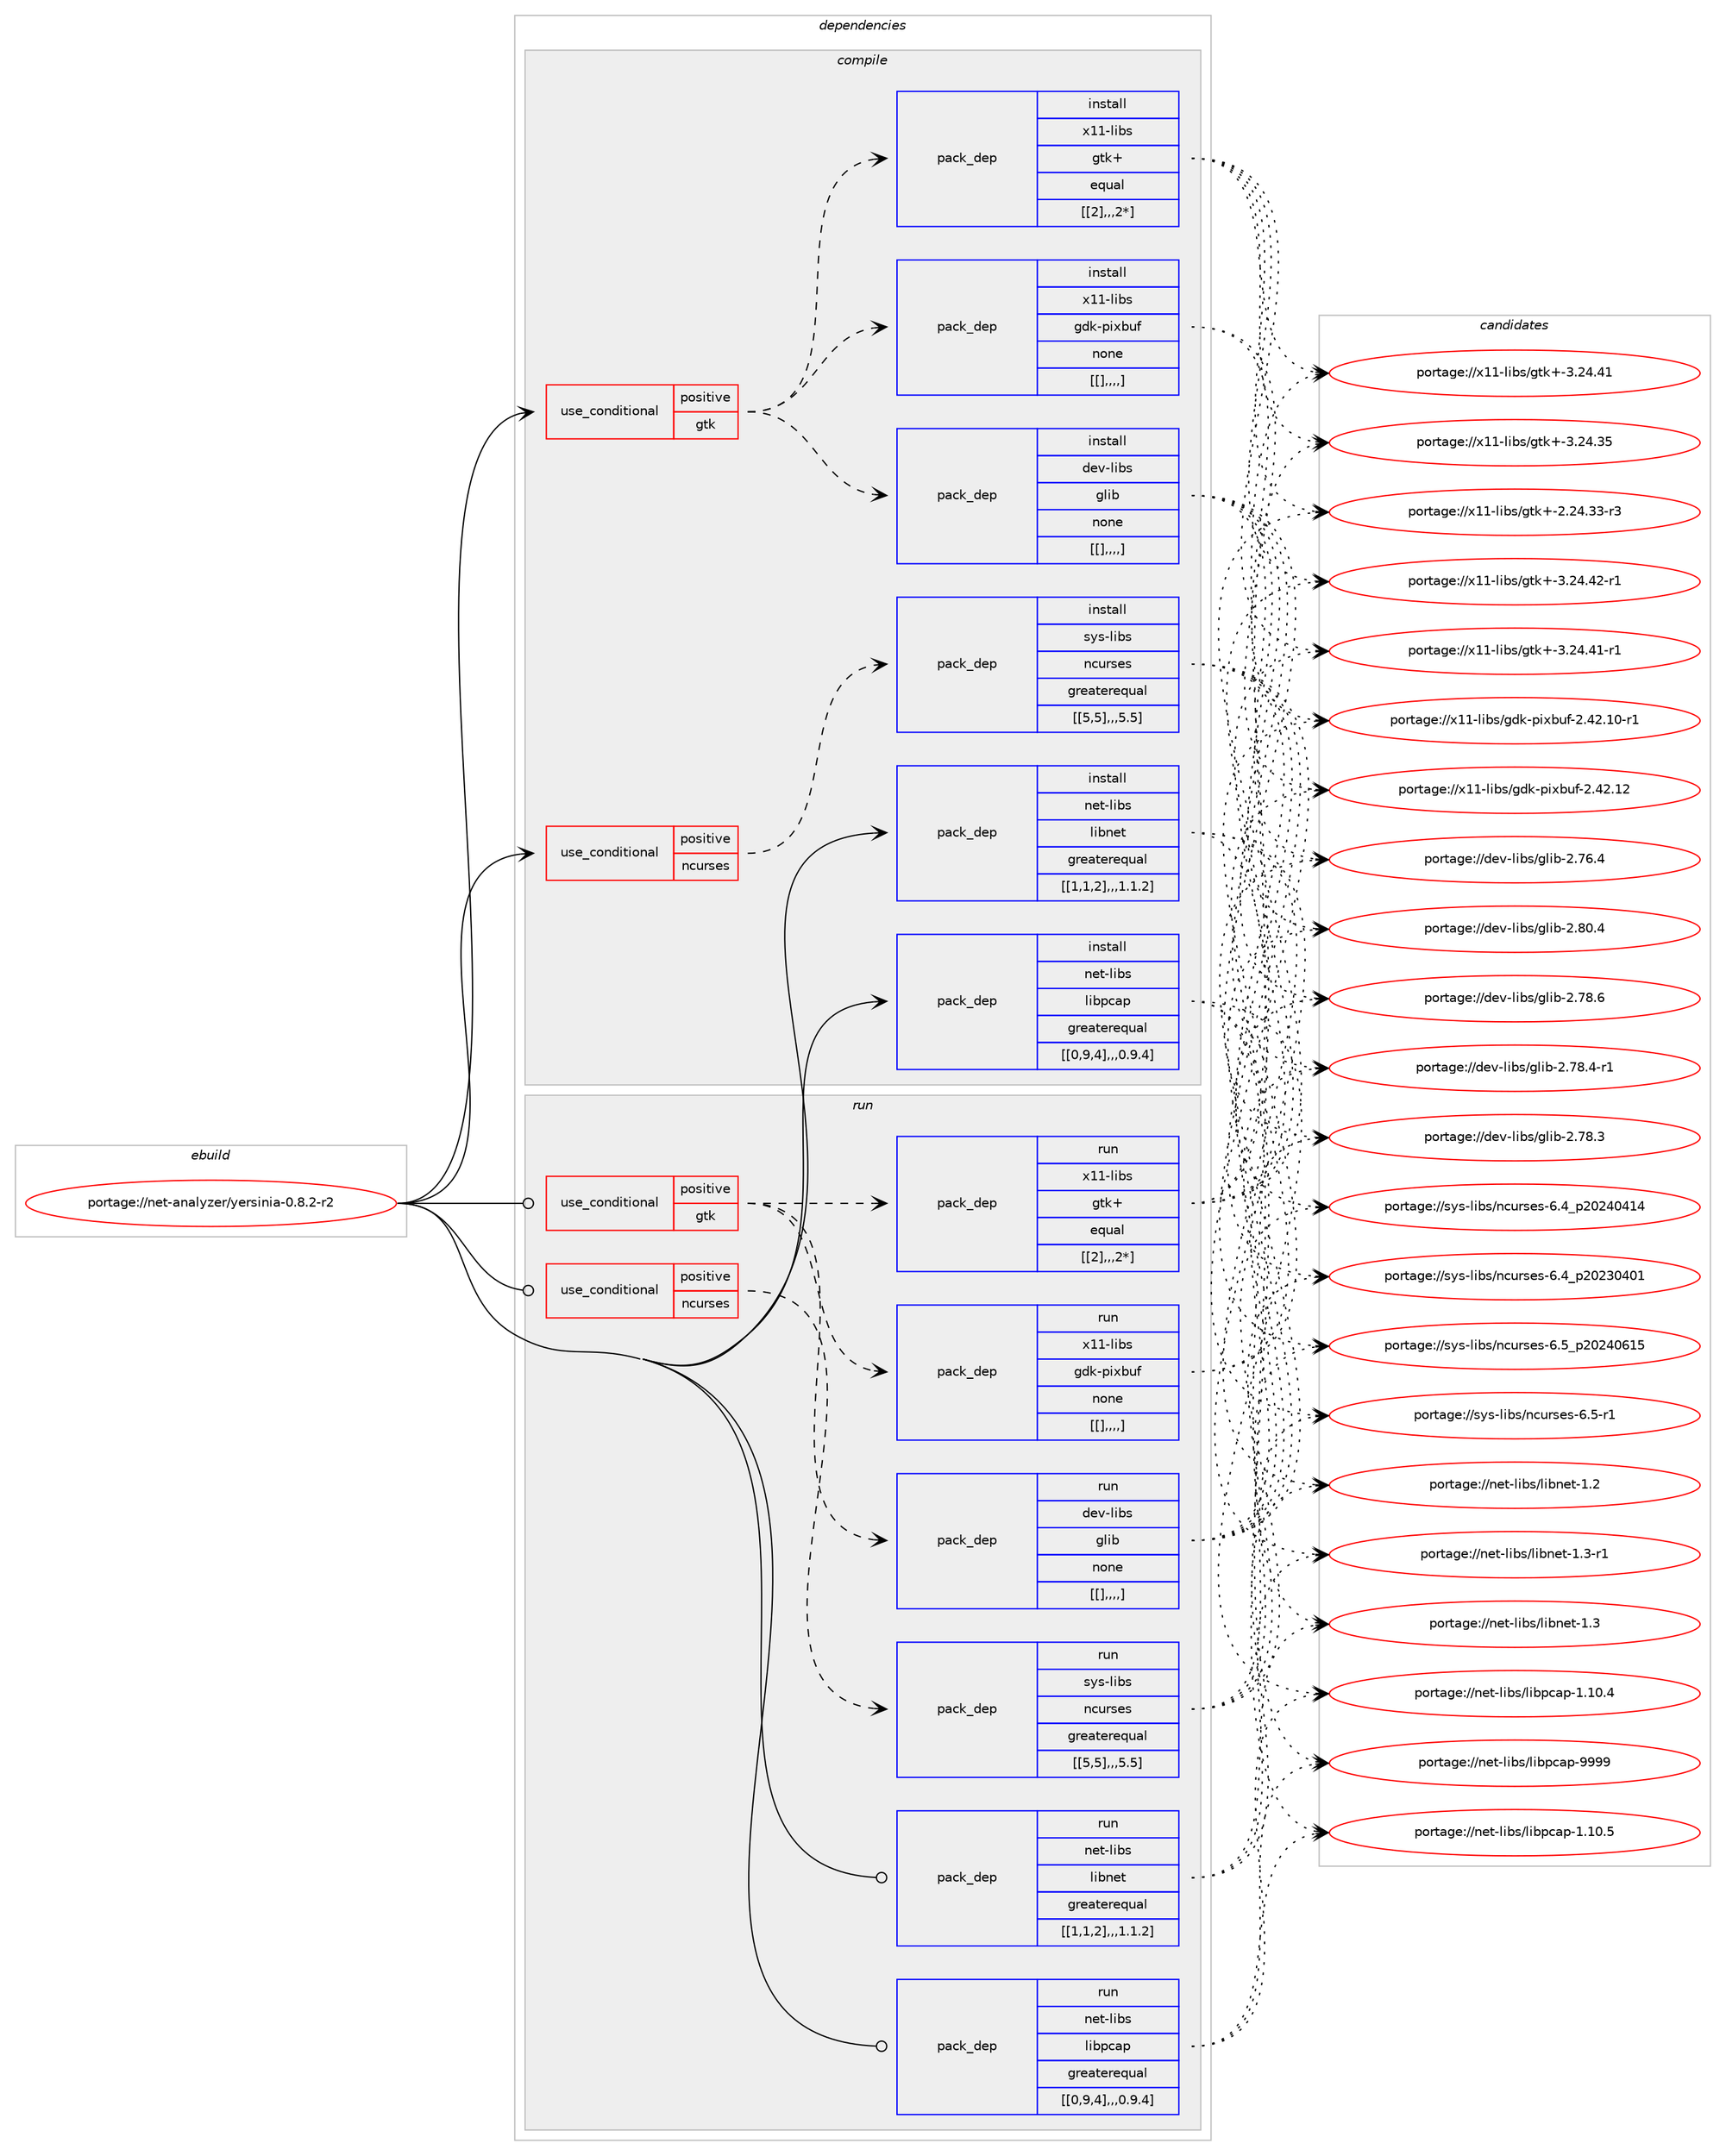digraph prolog {

# *************
# Graph options
# *************

newrank=true;
concentrate=true;
compound=true;
graph [rankdir=LR,fontname=Helvetica,fontsize=10,ranksep=1.5];#, ranksep=2.5, nodesep=0.2];
edge  [arrowhead=vee];
node  [fontname=Helvetica,fontsize=10];

# **********
# The ebuild
# **********

subgraph cluster_leftcol {
color=gray;
label=<<i>ebuild</i>>;
id [label="portage://net-analyzer/yersinia-0.8.2-r2", color=red, width=4, href="../net-analyzer/yersinia-0.8.2-r2.svg"];
}

# ****************
# The dependencies
# ****************

subgraph cluster_midcol {
color=gray;
label=<<i>dependencies</i>>;
subgraph cluster_compile {
fillcolor="#eeeeee";
style=filled;
label=<<i>compile</i>>;
subgraph cond93370 {
dependency361952 [label=<<TABLE BORDER="0" CELLBORDER="1" CELLSPACING="0" CELLPADDING="4"><TR><TD ROWSPAN="3" CELLPADDING="10">use_conditional</TD></TR><TR><TD>positive</TD></TR><TR><TD>gtk</TD></TR></TABLE>>, shape=none, color=red];
subgraph pack265827 {
dependency361953 [label=<<TABLE BORDER="0" CELLBORDER="1" CELLSPACING="0" CELLPADDING="4" WIDTH="220"><TR><TD ROWSPAN="6" CELLPADDING="30">pack_dep</TD></TR><TR><TD WIDTH="110">install</TD></TR><TR><TD>dev-libs</TD></TR><TR><TD>glib</TD></TR><TR><TD>none</TD></TR><TR><TD>[[],,,,]</TD></TR></TABLE>>, shape=none, color=blue];
}
dependency361952:e -> dependency361953:w [weight=20,style="dashed",arrowhead="vee"];
subgraph pack265828 {
dependency361954 [label=<<TABLE BORDER="0" CELLBORDER="1" CELLSPACING="0" CELLPADDING="4" WIDTH="220"><TR><TD ROWSPAN="6" CELLPADDING="30">pack_dep</TD></TR><TR><TD WIDTH="110">install</TD></TR><TR><TD>x11-libs</TD></TR><TR><TD>gdk-pixbuf</TD></TR><TR><TD>none</TD></TR><TR><TD>[[],,,,]</TD></TR></TABLE>>, shape=none, color=blue];
}
dependency361952:e -> dependency361954:w [weight=20,style="dashed",arrowhead="vee"];
subgraph pack265829 {
dependency361955 [label=<<TABLE BORDER="0" CELLBORDER="1" CELLSPACING="0" CELLPADDING="4" WIDTH="220"><TR><TD ROWSPAN="6" CELLPADDING="30">pack_dep</TD></TR><TR><TD WIDTH="110">install</TD></TR><TR><TD>x11-libs</TD></TR><TR><TD>gtk+</TD></TR><TR><TD>equal</TD></TR><TR><TD>[[2],,,2*]</TD></TR></TABLE>>, shape=none, color=blue];
}
dependency361952:e -> dependency361955:w [weight=20,style="dashed",arrowhead="vee"];
}
id:e -> dependency361952:w [weight=20,style="solid",arrowhead="vee"];
subgraph cond93371 {
dependency361956 [label=<<TABLE BORDER="0" CELLBORDER="1" CELLSPACING="0" CELLPADDING="4"><TR><TD ROWSPAN="3" CELLPADDING="10">use_conditional</TD></TR><TR><TD>positive</TD></TR><TR><TD>ncurses</TD></TR></TABLE>>, shape=none, color=red];
subgraph pack265830 {
dependency361957 [label=<<TABLE BORDER="0" CELLBORDER="1" CELLSPACING="0" CELLPADDING="4" WIDTH="220"><TR><TD ROWSPAN="6" CELLPADDING="30">pack_dep</TD></TR><TR><TD WIDTH="110">install</TD></TR><TR><TD>sys-libs</TD></TR><TR><TD>ncurses</TD></TR><TR><TD>greaterequal</TD></TR><TR><TD>[[5,5],,,5.5]</TD></TR></TABLE>>, shape=none, color=blue];
}
dependency361956:e -> dependency361957:w [weight=20,style="dashed",arrowhead="vee"];
}
id:e -> dependency361956:w [weight=20,style="solid",arrowhead="vee"];
subgraph pack265831 {
dependency361958 [label=<<TABLE BORDER="0" CELLBORDER="1" CELLSPACING="0" CELLPADDING="4" WIDTH="220"><TR><TD ROWSPAN="6" CELLPADDING="30">pack_dep</TD></TR><TR><TD WIDTH="110">install</TD></TR><TR><TD>net-libs</TD></TR><TR><TD>libnet</TD></TR><TR><TD>greaterequal</TD></TR><TR><TD>[[1,1,2],,,1.1.2]</TD></TR></TABLE>>, shape=none, color=blue];
}
id:e -> dependency361958:w [weight=20,style="solid",arrowhead="vee"];
subgraph pack265832 {
dependency361959 [label=<<TABLE BORDER="0" CELLBORDER="1" CELLSPACING="0" CELLPADDING="4" WIDTH="220"><TR><TD ROWSPAN="6" CELLPADDING="30">pack_dep</TD></TR><TR><TD WIDTH="110">install</TD></TR><TR><TD>net-libs</TD></TR><TR><TD>libpcap</TD></TR><TR><TD>greaterequal</TD></TR><TR><TD>[[0,9,4],,,0.9.4]</TD></TR></TABLE>>, shape=none, color=blue];
}
id:e -> dependency361959:w [weight=20,style="solid",arrowhead="vee"];
}
subgraph cluster_compileandrun {
fillcolor="#eeeeee";
style=filled;
label=<<i>compile and run</i>>;
}
subgraph cluster_run {
fillcolor="#eeeeee";
style=filled;
label=<<i>run</i>>;
subgraph cond93372 {
dependency361960 [label=<<TABLE BORDER="0" CELLBORDER="1" CELLSPACING="0" CELLPADDING="4"><TR><TD ROWSPAN="3" CELLPADDING="10">use_conditional</TD></TR><TR><TD>positive</TD></TR><TR><TD>gtk</TD></TR></TABLE>>, shape=none, color=red];
subgraph pack265833 {
dependency361961 [label=<<TABLE BORDER="0" CELLBORDER="1" CELLSPACING="0" CELLPADDING="4" WIDTH="220"><TR><TD ROWSPAN="6" CELLPADDING="30">pack_dep</TD></TR><TR><TD WIDTH="110">run</TD></TR><TR><TD>dev-libs</TD></TR><TR><TD>glib</TD></TR><TR><TD>none</TD></TR><TR><TD>[[],,,,]</TD></TR></TABLE>>, shape=none, color=blue];
}
dependency361960:e -> dependency361961:w [weight=20,style="dashed",arrowhead="vee"];
subgraph pack265834 {
dependency361962 [label=<<TABLE BORDER="0" CELLBORDER="1" CELLSPACING="0" CELLPADDING="4" WIDTH="220"><TR><TD ROWSPAN="6" CELLPADDING="30">pack_dep</TD></TR><TR><TD WIDTH="110">run</TD></TR><TR><TD>x11-libs</TD></TR><TR><TD>gdk-pixbuf</TD></TR><TR><TD>none</TD></TR><TR><TD>[[],,,,]</TD></TR></TABLE>>, shape=none, color=blue];
}
dependency361960:e -> dependency361962:w [weight=20,style="dashed",arrowhead="vee"];
subgraph pack265835 {
dependency361963 [label=<<TABLE BORDER="0" CELLBORDER="1" CELLSPACING="0" CELLPADDING="4" WIDTH="220"><TR><TD ROWSPAN="6" CELLPADDING="30">pack_dep</TD></TR><TR><TD WIDTH="110">run</TD></TR><TR><TD>x11-libs</TD></TR><TR><TD>gtk+</TD></TR><TR><TD>equal</TD></TR><TR><TD>[[2],,,2*]</TD></TR></TABLE>>, shape=none, color=blue];
}
dependency361960:e -> dependency361963:w [weight=20,style="dashed",arrowhead="vee"];
}
id:e -> dependency361960:w [weight=20,style="solid",arrowhead="odot"];
subgraph cond93373 {
dependency361964 [label=<<TABLE BORDER="0" CELLBORDER="1" CELLSPACING="0" CELLPADDING="4"><TR><TD ROWSPAN="3" CELLPADDING="10">use_conditional</TD></TR><TR><TD>positive</TD></TR><TR><TD>ncurses</TD></TR></TABLE>>, shape=none, color=red];
subgraph pack265836 {
dependency361965 [label=<<TABLE BORDER="0" CELLBORDER="1" CELLSPACING="0" CELLPADDING="4" WIDTH="220"><TR><TD ROWSPAN="6" CELLPADDING="30">pack_dep</TD></TR><TR><TD WIDTH="110">run</TD></TR><TR><TD>sys-libs</TD></TR><TR><TD>ncurses</TD></TR><TR><TD>greaterequal</TD></TR><TR><TD>[[5,5],,,5.5]</TD></TR></TABLE>>, shape=none, color=blue];
}
dependency361964:e -> dependency361965:w [weight=20,style="dashed",arrowhead="vee"];
}
id:e -> dependency361964:w [weight=20,style="solid",arrowhead="odot"];
subgraph pack265837 {
dependency361966 [label=<<TABLE BORDER="0" CELLBORDER="1" CELLSPACING="0" CELLPADDING="4" WIDTH="220"><TR><TD ROWSPAN="6" CELLPADDING="30">pack_dep</TD></TR><TR><TD WIDTH="110">run</TD></TR><TR><TD>net-libs</TD></TR><TR><TD>libnet</TD></TR><TR><TD>greaterequal</TD></TR><TR><TD>[[1,1,2],,,1.1.2]</TD></TR></TABLE>>, shape=none, color=blue];
}
id:e -> dependency361966:w [weight=20,style="solid",arrowhead="odot"];
subgraph pack265838 {
dependency361967 [label=<<TABLE BORDER="0" CELLBORDER="1" CELLSPACING="0" CELLPADDING="4" WIDTH="220"><TR><TD ROWSPAN="6" CELLPADDING="30">pack_dep</TD></TR><TR><TD WIDTH="110">run</TD></TR><TR><TD>net-libs</TD></TR><TR><TD>libpcap</TD></TR><TR><TD>greaterequal</TD></TR><TR><TD>[[0,9,4],,,0.9.4]</TD></TR></TABLE>>, shape=none, color=blue];
}
id:e -> dependency361967:w [weight=20,style="solid",arrowhead="odot"];
}
}

# **************
# The candidates
# **************

subgraph cluster_choices {
rank=same;
color=gray;
label=<<i>candidates</i>>;

subgraph choice265827 {
color=black;
nodesep=1;
choice1001011184510810598115471031081059845504656484652 [label="portage://dev-libs/glib-2.80.4", color=red, width=4,href="../dev-libs/glib-2.80.4.svg"];
choice1001011184510810598115471031081059845504655564654 [label="portage://dev-libs/glib-2.78.6", color=red, width=4,href="../dev-libs/glib-2.78.6.svg"];
choice10010111845108105981154710310810598455046555646524511449 [label="portage://dev-libs/glib-2.78.4-r1", color=red, width=4,href="../dev-libs/glib-2.78.4-r1.svg"];
choice1001011184510810598115471031081059845504655564651 [label="portage://dev-libs/glib-2.78.3", color=red, width=4,href="../dev-libs/glib-2.78.3.svg"];
choice1001011184510810598115471031081059845504655544652 [label="portage://dev-libs/glib-2.76.4", color=red, width=4,href="../dev-libs/glib-2.76.4.svg"];
dependency361953:e -> choice1001011184510810598115471031081059845504656484652:w [style=dotted,weight="100"];
dependency361953:e -> choice1001011184510810598115471031081059845504655564654:w [style=dotted,weight="100"];
dependency361953:e -> choice10010111845108105981154710310810598455046555646524511449:w [style=dotted,weight="100"];
dependency361953:e -> choice1001011184510810598115471031081059845504655564651:w [style=dotted,weight="100"];
dependency361953:e -> choice1001011184510810598115471031081059845504655544652:w [style=dotted,weight="100"];
}
subgraph choice265828 {
color=black;
nodesep=1;
choice120494945108105981154710310010745112105120981171024550465250464950 [label="portage://x11-libs/gdk-pixbuf-2.42.12", color=red, width=4,href="../x11-libs/gdk-pixbuf-2.42.12.svg"];
choice1204949451081059811547103100107451121051209811710245504652504649484511449 [label="portage://x11-libs/gdk-pixbuf-2.42.10-r1", color=red, width=4,href="../x11-libs/gdk-pixbuf-2.42.10-r1.svg"];
dependency361954:e -> choice120494945108105981154710310010745112105120981171024550465250464950:w [style=dotted,weight="100"];
dependency361954:e -> choice1204949451081059811547103100107451121051209811710245504652504649484511449:w [style=dotted,weight="100"];
}
subgraph choice265829 {
color=black;
nodesep=1;
choice12049494510810598115471031161074345514650524652504511449 [label="portage://x11-libs/gtk+-3.24.42-r1", color=red, width=4,href="../x11-libs/gtk+-3.24.42-r1.svg"];
choice12049494510810598115471031161074345514650524652494511449 [label="portage://x11-libs/gtk+-3.24.41-r1", color=red, width=4,href="../x11-libs/gtk+-3.24.41-r1.svg"];
choice1204949451081059811547103116107434551465052465249 [label="portage://x11-libs/gtk+-3.24.41", color=red, width=4,href="../x11-libs/gtk+-3.24.41.svg"];
choice1204949451081059811547103116107434551465052465153 [label="portage://x11-libs/gtk+-3.24.35", color=red, width=4,href="../x11-libs/gtk+-3.24.35.svg"];
choice12049494510810598115471031161074345504650524651514511451 [label="portage://x11-libs/gtk+-2.24.33-r3", color=red, width=4,href="../x11-libs/gtk+-2.24.33-r3.svg"];
dependency361955:e -> choice12049494510810598115471031161074345514650524652504511449:w [style=dotted,weight="100"];
dependency361955:e -> choice12049494510810598115471031161074345514650524652494511449:w [style=dotted,weight="100"];
dependency361955:e -> choice1204949451081059811547103116107434551465052465249:w [style=dotted,weight="100"];
dependency361955:e -> choice1204949451081059811547103116107434551465052465153:w [style=dotted,weight="100"];
dependency361955:e -> choice12049494510810598115471031161074345504650524651514511451:w [style=dotted,weight="100"];
}
subgraph choice265830 {
color=black;
nodesep=1;
choice1151211154510810598115471109911711411510111545544653951125048505248544953 [label="portage://sys-libs/ncurses-6.5_p20240615", color=red, width=4,href="../sys-libs/ncurses-6.5_p20240615.svg"];
choice11512111545108105981154711099117114115101115455446534511449 [label="portage://sys-libs/ncurses-6.5-r1", color=red, width=4,href="../sys-libs/ncurses-6.5-r1.svg"];
choice1151211154510810598115471109911711411510111545544652951125048505248524952 [label="portage://sys-libs/ncurses-6.4_p20240414", color=red, width=4,href="../sys-libs/ncurses-6.4_p20240414.svg"];
choice1151211154510810598115471109911711411510111545544652951125048505148524849 [label="portage://sys-libs/ncurses-6.4_p20230401", color=red, width=4,href="../sys-libs/ncurses-6.4_p20230401.svg"];
dependency361957:e -> choice1151211154510810598115471109911711411510111545544653951125048505248544953:w [style=dotted,weight="100"];
dependency361957:e -> choice11512111545108105981154711099117114115101115455446534511449:w [style=dotted,weight="100"];
dependency361957:e -> choice1151211154510810598115471109911711411510111545544652951125048505248524952:w [style=dotted,weight="100"];
dependency361957:e -> choice1151211154510810598115471109911711411510111545544652951125048505148524849:w [style=dotted,weight="100"];
}
subgraph choice265831 {
color=black;
nodesep=1;
choice11010111645108105981154710810598110101116454946514511449 [label="portage://net-libs/libnet-1.3-r1", color=red, width=4,href="../net-libs/libnet-1.3-r1.svg"];
choice1101011164510810598115471081059811010111645494651 [label="portage://net-libs/libnet-1.3", color=red, width=4,href="../net-libs/libnet-1.3.svg"];
choice1101011164510810598115471081059811010111645494650 [label="portage://net-libs/libnet-1.2", color=red, width=4,href="../net-libs/libnet-1.2.svg"];
dependency361958:e -> choice11010111645108105981154710810598110101116454946514511449:w [style=dotted,weight="100"];
dependency361958:e -> choice1101011164510810598115471081059811010111645494651:w [style=dotted,weight="100"];
dependency361958:e -> choice1101011164510810598115471081059811010111645494650:w [style=dotted,weight="100"];
}
subgraph choice265832 {
color=black;
nodesep=1;
choice1101011164510810598115471081059811299971124557575757 [label="portage://net-libs/libpcap-9999", color=red, width=4,href="../net-libs/libpcap-9999.svg"];
choice11010111645108105981154710810598112999711245494649484653 [label="portage://net-libs/libpcap-1.10.5", color=red, width=4,href="../net-libs/libpcap-1.10.5.svg"];
choice11010111645108105981154710810598112999711245494649484652 [label="portage://net-libs/libpcap-1.10.4", color=red, width=4,href="../net-libs/libpcap-1.10.4.svg"];
dependency361959:e -> choice1101011164510810598115471081059811299971124557575757:w [style=dotted,weight="100"];
dependency361959:e -> choice11010111645108105981154710810598112999711245494649484653:w [style=dotted,weight="100"];
dependency361959:e -> choice11010111645108105981154710810598112999711245494649484652:w [style=dotted,weight="100"];
}
subgraph choice265833 {
color=black;
nodesep=1;
choice1001011184510810598115471031081059845504656484652 [label="portage://dev-libs/glib-2.80.4", color=red, width=4,href="../dev-libs/glib-2.80.4.svg"];
choice1001011184510810598115471031081059845504655564654 [label="portage://dev-libs/glib-2.78.6", color=red, width=4,href="../dev-libs/glib-2.78.6.svg"];
choice10010111845108105981154710310810598455046555646524511449 [label="portage://dev-libs/glib-2.78.4-r1", color=red, width=4,href="../dev-libs/glib-2.78.4-r1.svg"];
choice1001011184510810598115471031081059845504655564651 [label="portage://dev-libs/glib-2.78.3", color=red, width=4,href="../dev-libs/glib-2.78.3.svg"];
choice1001011184510810598115471031081059845504655544652 [label="portage://dev-libs/glib-2.76.4", color=red, width=4,href="../dev-libs/glib-2.76.4.svg"];
dependency361961:e -> choice1001011184510810598115471031081059845504656484652:w [style=dotted,weight="100"];
dependency361961:e -> choice1001011184510810598115471031081059845504655564654:w [style=dotted,weight="100"];
dependency361961:e -> choice10010111845108105981154710310810598455046555646524511449:w [style=dotted,weight="100"];
dependency361961:e -> choice1001011184510810598115471031081059845504655564651:w [style=dotted,weight="100"];
dependency361961:e -> choice1001011184510810598115471031081059845504655544652:w [style=dotted,weight="100"];
}
subgraph choice265834 {
color=black;
nodesep=1;
choice120494945108105981154710310010745112105120981171024550465250464950 [label="portage://x11-libs/gdk-pixbuf-2.42.12", color=red, width=4,href="../x11-libs/gdk-pixbuf-2.42.12.svg"];
choice1204949451081059811547103100107451121051209811710245504652504649484511449 [label="portage://x11-libs/gdk-pixbuf-2.42.10-r1", color=red, width=4,href="../x11-libs/gdk-pixbuf-2.42.10-r1.svg"];
dependency361962:e -> choice120494945108105981154710310010745112105120981171024550465250464950:w [style=dotted,weight="100"];
dependency361962:e -> choice1204949451081059811547103100107451121051209811710245504652504649484511449:w [style=dotted,weight="100"];
}
subgraph choice265835 {
color=black;
nodesep=1;
choice12049494510810598115471031161074345514650524652504511449 [label="portage://x11-libs/gtk+-3.24.42-r1", color=red, width=4,href="../x11-libs/gtk+-3.24.42-r1.svg"];
choice12049494510810598115471031161074345514650524652494511449 [label="portage://x11-libs/gtk+-3.24.41-r1", color=red, width=4,href="../x11-libs/gtk+-3.24.41-r1.svg"];
choice1204949451081059811547103116107434551465052465249 [label="portage://x11-libs/gtk+-3.24.41", color=red, width=4,href="../x11-libs/gtk+-3.24.41.svg"];
choice1204949451081059811547103116107434551465052465153 [label="portage://x11-libs/gtk+-3.24.35", color=red, width=4,href="../x11-libs/gtk+-3.24.35.svg"];
choice12049494510810598115471031161074345504650524651514511451 [label="portage://x11-libs/gtk+-2.24.33-r3", color=red, width=4,href="../x11-libs/gtk+-2.24.33-r3.svg"];
dependency361963:e -> choice12049494510810598115471031161074345514650524652504511449:w [style=dotted,weight="100"];
dependency361963:e -> choice12049494510810598115471031161074345514650524652494511449:w [style=dotted,weight="100"];
dependency361963:e -> choice1204949451081059811547103116107434551465052465249:w [style=dotted,weight="100"];
dependency361963:e -> choice1204949451081059811547103116107434551465052465153:w [style=dotted,weight="100"];
dependency361963:e -> choice12049494510810598115471031161074345504650524651514511451:w [style=dotted,weight="100"];
}
subgraph choice265836 {
color=black;
nodesep=1;
choice1151211154510810598115471109911711411510111545544653951125048505248544953 [label="portage://sys-libs/ncurses-6.5_p20240615", color=red, width=4,href="../sys-libs/ncurses-6.5_p20240615.svg"];
choice11512111545108105981154711099117114115101115455446534511449 [label="portage://sys-libs/ncurses-6.5-r1", color=red, width=4,href="../sys-libs/ncurses-6.5-r1.svg"];
choice1151211154510810598115471109911711411510111545544652951125048505248524952 [label="portage://sys-libs/ncurses-6.4_p20240414", color=red, width=4,href="../sys-libs/ncurses-6.4_p20240414.svg"];
choice1151211154510810598115471109911711411510111545544652951125048505148524849 [label="portage://sys-libs/ncurses-6.4_p20230401", color=red, width=4,href="../sys-libs/ncurses-6.4_p20230401.svg"];
dependency361965:e -> choice1151211154510810598115471109911711411510111545544653951125048505248544953:w [style=dotted,weight="100"];
dependency361965:e -> choice11512111545108105981154711099117114115101115455446534511449:w [style=dotted,weight="100"];
dependency361965:e -> choice1151211154510810598115471109911711411510111545544652951125048505248524952:w [style=dotted,weight="100"];
dependency361965:e -> choice1151211154510810598115471109911711411510111545544652951125048505148524849:w [style=dotted,weight="100"];
}
subgraph choice265837 {
color=black;
nodesep=1;
choice11010111645108105981154710810598110101116454946514511449 [label="portage://net-libs/libnet-1.3-r1", color=red, width=4,href="../net-libs/libnet-1.3-r1.svg"];
choice1101011164510810598115471081059811010111645494651 [label="portage://net-libs/libnet-1.3", color=red, width=4,href="../net-libs/libnet-1.3.svg"];
choice1101011164510810598115471081059811010111645494650 [label="portage://net-libs/libnet-1.2", color=red, width=4,href="../net-libs/libnet-1.2.svg"];
dependency361966:e -> choice11010111645108105981154710810598110101116454946514511449:w [style=dotted,weight="100"];
dependency361966:e -> choice1101011164510810598115471081059811010111645494651:w [style=dotted,weight="100"];
dependency361966:e -> choice1101011164510810598115471081059811010111645494650:w [style=dotted,weight="100"];
}
subgraph choice265838 {
color=black;
nodesep=1;
choice1101011164510810598115471081059811299971124557575757 [label="portage://net-libs/libpcap-9999", color=red, width=4,href="../net-libs/libpcap-9999.svg"];
choice11010111645108105981154710810598112999711245494649484653 [label="portage://net-libs/libpcap-1.10.5", color=red, width=4,href="../net-libs/libpcap-1.10.5.svg"];
choice11010111645108105981154710810598112999711245494649484652 [label="portage://net-libs/libpcap-1.10.4", color=red, width=4,href="../net-libs/libpcap-1.10.4.svg"];
dependency361967:e -> choice1101011164510810598115471081059811299971124557575757:w [style=dotted,weight="100"];
dependency361967:e -> choice11010111645108105981154710810598112999711245494649484653:w [style=dotted,weight="100"];
dependency361967:e -> choice11010111645108105981154710810598112999711245494649484652:w [style=dotted,weight="100"];
}
}

}
